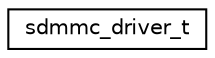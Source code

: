 digraph "Graphical Class Hierarchy"
{
 // LATEX_PDF_SIZE
  edge [fontname="Helvetica",fontsize="10",labelfontname="Helvetica",labelfontsize="10"];
  node [fontname="Helvetica",fontsize="10",shape=record];
  rankdir="LR";
  Node0 [label="sdmmc_driver_t",height=0.2,width=0.4,color="black", fillcolor="white", style="filled",URL="$structsdmmc__driver__t.html",tooltip="Low-level SDIO/SD/MMC peripheral driver."];
}
